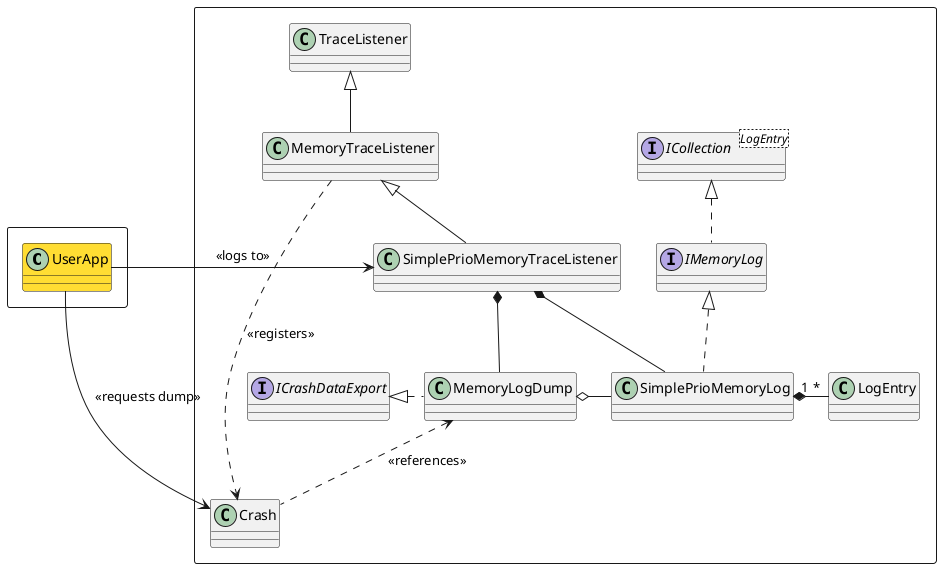 @startuml RJCP.Diagnostics.Trace

rectangle {
    class UserApp #ffdd33
}

rectangle {
    interface ICollection<LogEntry>
    interface IMemoryLog
    interface ICrashDataExport
    class LogEntry
    class SimplePrioMemoryTraceListener
    class SimplePrioMemoryLog
    class MemoryTraceListener
    class TraceListener
    class MemoryLogDump
    class Crash

    IMemoryLog .u.|> ICollection
    SimplePrioMemoryLog .u.|> IMemoryLog
    SimplePrioMemoryLog "1" *-r- "*" LogEntry
    SimplePrioMemoryTraceListener -u-|> MemoryTraceListener
    SimplePrioMemoryTraceListener *-r- SimplePrioMemoryLog
    MemoryTraceListener -u-|> TraceListener
    SimplePrioMemoryTraceListener *-d- MemoryLogDump
    MemoryLogDump o-r- SimplePrioMemoryLog
    MemoryLogDump .l.|> ICrashDataExport
    Crash .u.> MemoryLogDump : <<references>>
    MemoryTraceListener .d.> Crash : <<registers>>
}

UserApp -r-> SimplePrioMemoryTraceListener : <<logs to>>
UserApp -d-> Crash : <<requests dump>>
@enduml